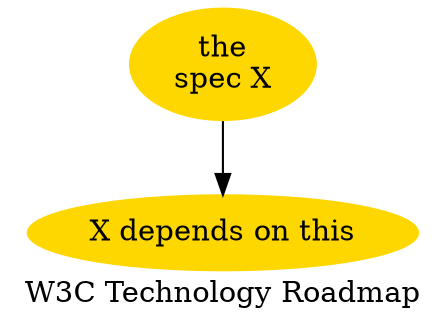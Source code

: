 
/* transformed by:                    */
/*   Id: rdf2dot.xsl,v 1.13 2001/05/23 19:46:25 connolly Exp  */

digraph i__1483 {
label="W3C Technology Roadmap";
 "http://www.w3.org/2001/04/roadmap/swws#k_dep" [ label="X depends on this", color="gold1", style="filled", ];
 "http://www.w3.org/2001/04/roadmap/swws#k_something" [ label="the\nspec X", color="gold1", style="filled", ];
"http://www.w3.org/2001/04/roadmap/swws#k_something" -> "http://www.w3.org/2001/04/roadmap/swws#k_dep"
  [color="black",  ]

}

/*  End of generated .dot file.  */